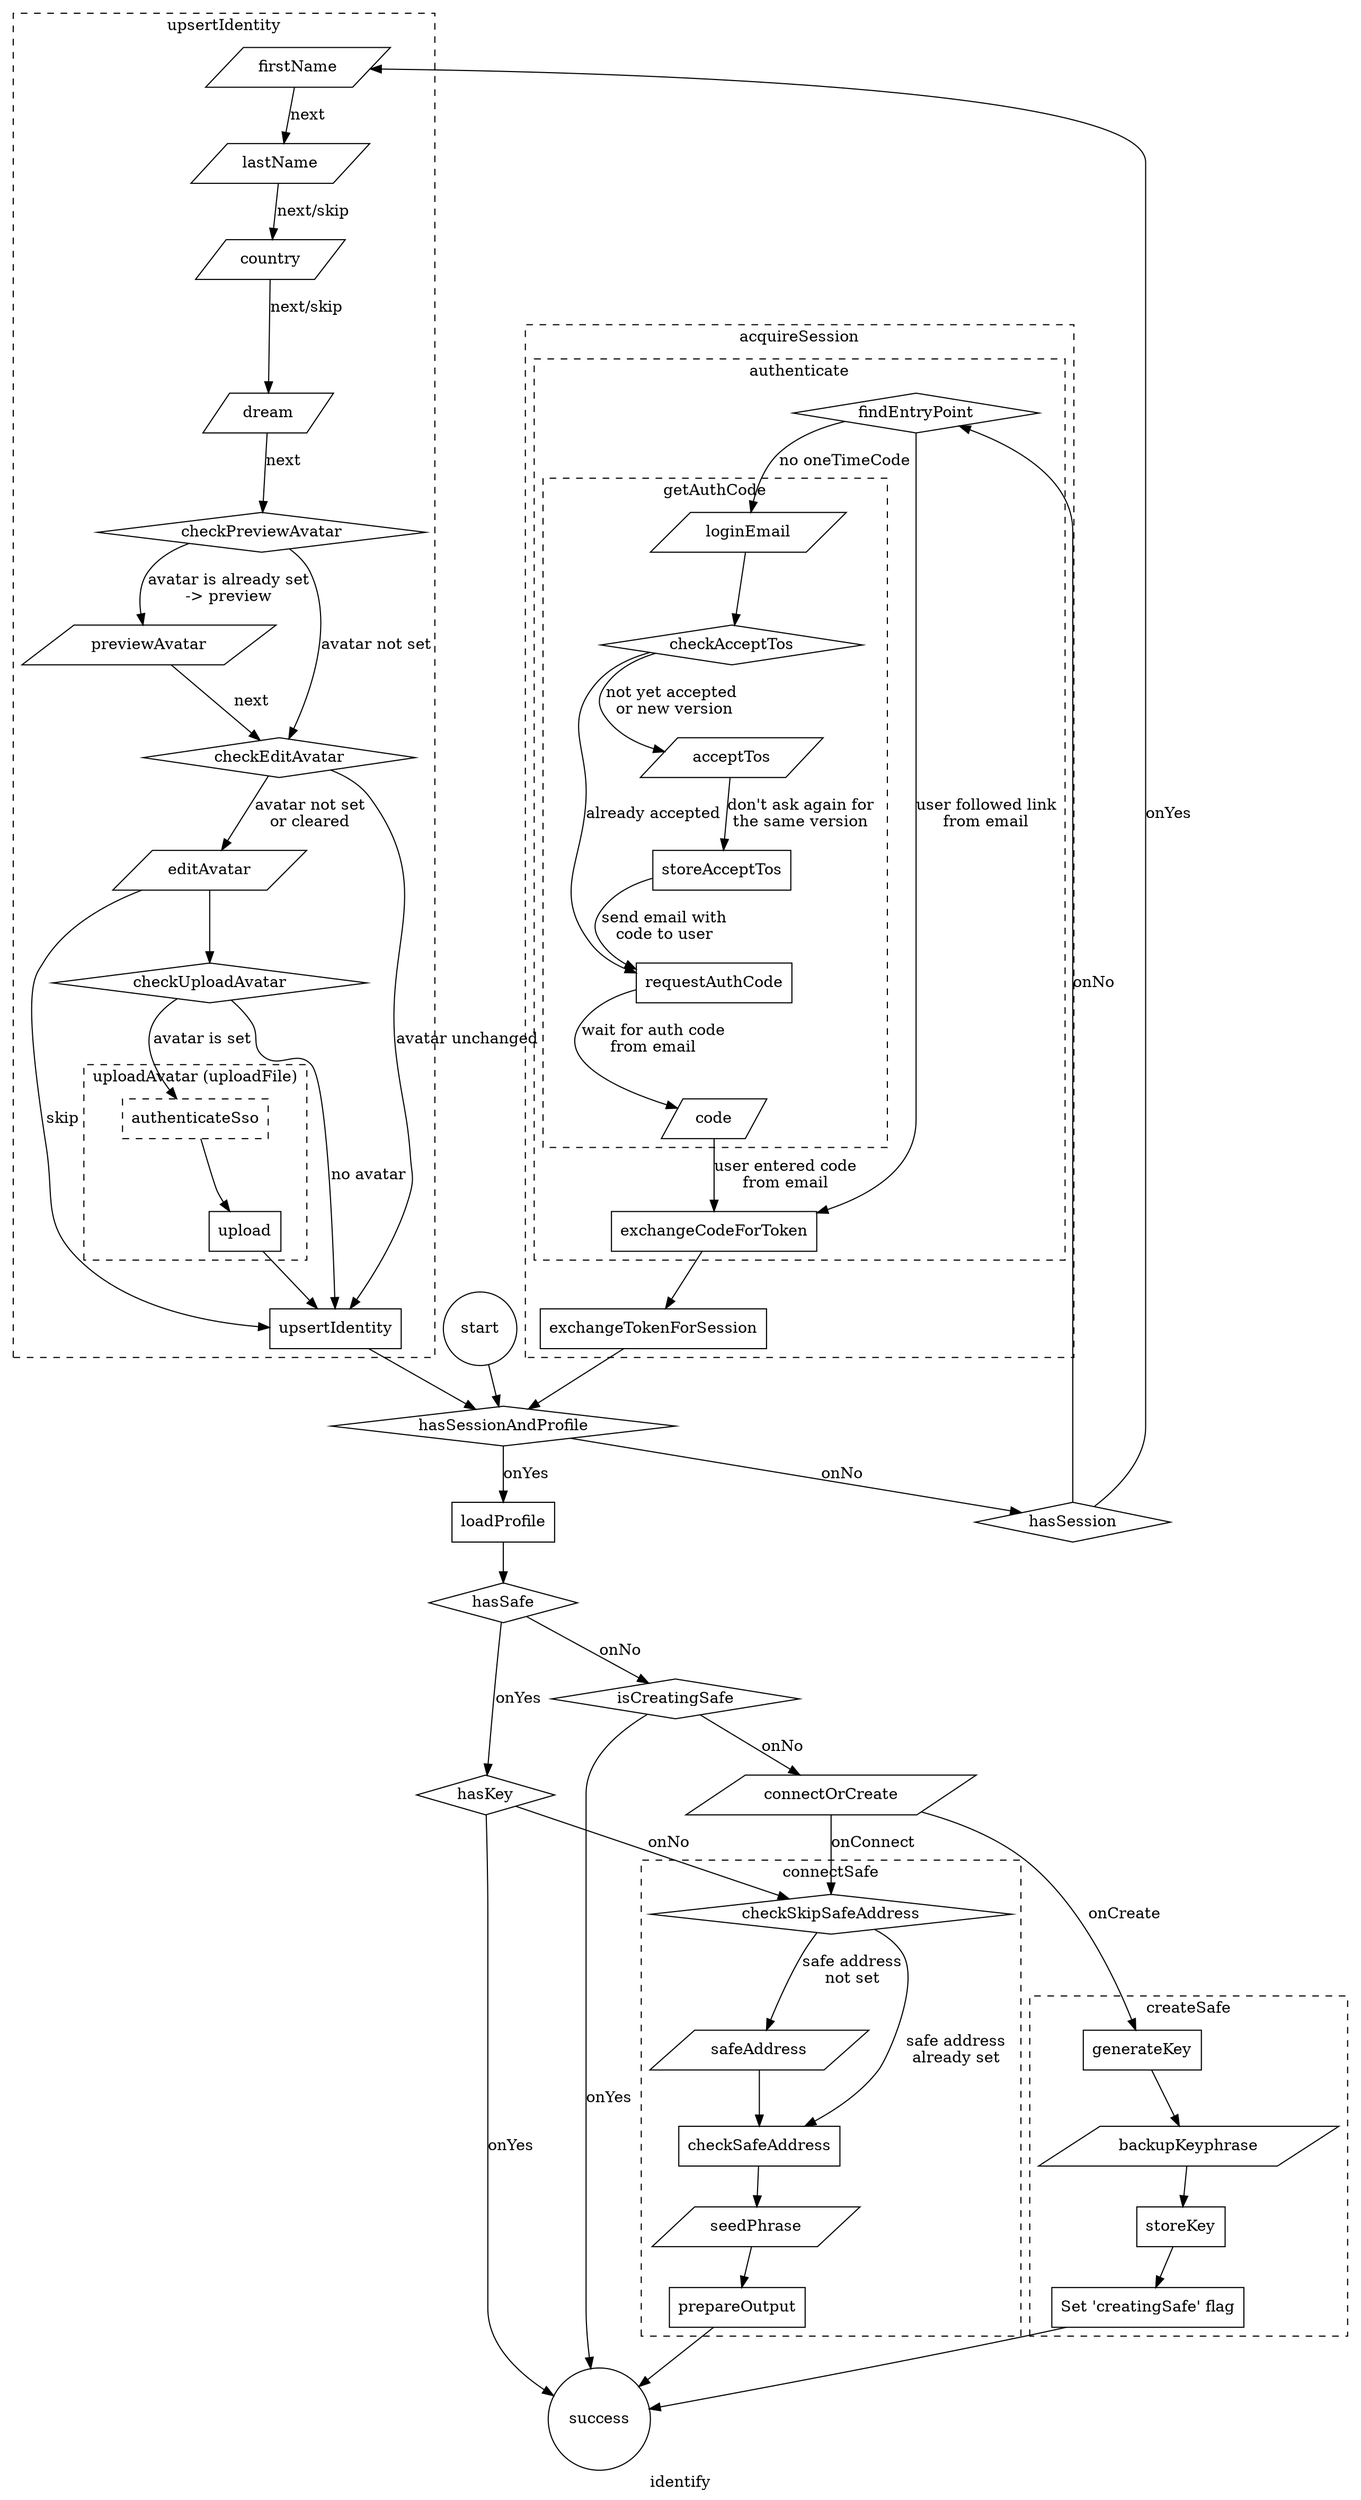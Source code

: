 digraph G {
    label = "identify";

    hasSessionAndProfile [shape = diamond];
    hasSession [shape = diamond];
    hasSafe [shape = diamond];
    hasKey [shape = diamond];
    connectOrCreate [shape = parallelogram];
    isCreatingSafe [shape = diamond];

    start [shape = circle];
    success [shape = circle];

    loadProfile [shape = box];

    start -> hasSessionAndProfile;
    hasSessionAndProfile -> loadProfile [label = "onYes"];
    hasSessionAndProfile -> hasSession [label = "onNo"];
    loadProfile -> hasSafe
    hasSafe -> hasKey [label = "onYes"]
    hasKey -> success [label = "onYes"]
    hasKey -> checkSkipSafeAddress [label = "onNo"]
    hasSafe -> isCreatingSafe [label = "onNo"]
    isCreatingSafe -> connectOrCreate [label = "onNo"]
    isCreatingSafe -> success [label = "onYes"]
    connectOrCreate -> checkSkipSafeAddress [label = "onConnect"]
    connectOrCreate -> generateKey [label = "onCreate"]
    hasSession -> findEntryPoint [label = "onNo"]
    hasSession -> firstName [label = "onYes"]

    subgraph cluster_0 {
        style="dashed";
        color=black;
        fillcolor=lightgray;

        label = "acquireSession";

        subgraph cluster_1 {
            label = "authenticate";

            subgraph cluster_2 {
                label = "getAuthCode";

                loginEmail [shape = parallelogram]
                requestAuthCode [shape = box]
                checkAcceptTos [shape = diamond]
                acceptTos [shape = parallelogram]
                storeAcceptTos [shape = box]
                code [shape = parallelogram]

                loginEmail -> checkAcceptTos
                checkAcceptTos -> requestAuthCode [label = "already accepted"]
                checkAcceptTos -> acceptTos [label = "not yet accepted \nor new version"]
                acceptTos -> storeAcceptTos [label = "don't ask again for\nthe same version"]
                storeAcceptTos -> requestAuthCode  [label = "send email with\ncode to user"]
                requestAuthCode -> code [label = "wait for auth code\nfrom email"]
            }

            findEntryPoint [shape = diamond];
            exchangeCodeForToken [shape = box]

            findEntryPoint -> exchangeCodeForToken [label = "user followed link\nfrom email"]
            findEntryPoint -> loginEmail [label = "no oneTimeCode"]
            code -> exchangeCodeForToken [label = "user entered code\nfrom email"]
        }

        exchangeTokenForSession [shape = box]

        exchangeCodeForToken -> exchangeTokenForSession
    }

    exchangeTokenForSession -> hasSessionAndProfile

    subgraph cluster_3 {
        style="dashed";
        label = "upsertIdentity";

        firstName [shape = parallelogram]
        lastName [shape = parallelogram]
        country [shape = parallelogram]
        dream [shape = parallelogram]
        editAvatar [shape = parallelogram]
        previewAvatar [shape = parallelogram]
        checkPreviewAvatar [shape = diamond]
        checkEditAvatar [shape = diamond]
        checkUploadAvatar [shape = diamond]
        upsertIdentity [shape = box]

        subgraph cluster_4 {
            style="dashed";
            label = "uploadAvatar (uploadFile)";

            authenticateSso [shape = box; style = dashed]
            upload [shape = box;]
            authenticateSso -> upload
        }

        firstName -> lastName [label = "next"]
        lastName -> country [label = "next/skip"]
        country -> dream [label = "next/skip"]
        dream -> checkPreviewAvatar [label = "next"]
        checkPreviewAvatar -> previewAvatar [label = "avatar is already set\n-> preview"];
        checkPreviewAvatar -> checkEditAvatar [label = "avatar not set"];
        previewAvatar -> checkEditAvatar [label = "next"];
        checkEditAvatar -> editAvatar [label = "avatar not set\nor cleared"]
        checkEditAvatar -> upsertIdentity [label = "avatar unchanged"]
        editAvatar -> checkUploadAvatar
        editAvatar -> upsertIdentity [label = "skip"]
        checkUploadAvatar -> authenticateSso [label = "avatar is set"]
        checkUploadAvatar -> upsertIdentity [label = "no avatar"]
        upload -> upsertIdentity
    }

    upsertIdentity -> hasSessionAndProfile

    subgraph cluster_5 {
        style="dashed";
        label = "connectSafe";

        checkSkipSafeAddress [shape = diamond]
        safeAddress [shape = parallelogram]
        checkSafeAddress [shape = box]
        seedPhrase [shape = parallelogram]
        prepareOutput [shape = box]

        checkSkipSafeAddress -> safeAddress [label = "safe address\nnot set"]
        checkSkipSafeAddress -> checkSafeAddress [label = "safe address\nalready set"]
        safeAddress -> checkSafeAddress
        checkSafeAddress -> seedPhrase
        seedPhrase -> prepareOutput
    }

    subgraph cluster_6 {
        style="dashed";
        label = "createSafe";
        generateKey [shape = box]
        backupKeyphrase [shape = parallelogram]
        storeKey [shape = box]
        setFlag [shape = box; label = "Set 'creatingSafe' flag"]

        generateKey -> backupKeyphrase
        backupKeyphrase -> storeKey
        storeKey -> setFlag
    }
    setFlag -> success
    prepareOutput -> success
}




